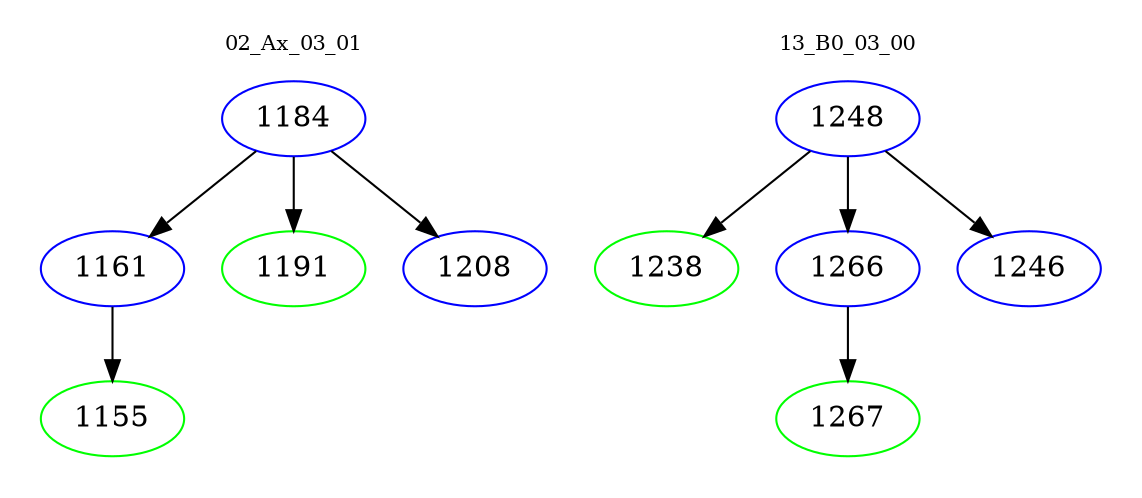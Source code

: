 digraph{
subgraph cluster_0 {
color = white
label = "02_Ax_03_01";
fontsize=10;
T0_1184 [label="1184", color="blue"]
T0_1184 -> T0_1161 [color="black"]
T0_1161 [label="1161", color="blue"]
T0_1161 -> T0_1155 [color="black"]
T0_1155 [label="1155", color="green"]
T0_1184 -> T0_1191 [color="black"]
T0_1191 [label="1191", color="green"]
T0_1184 -> T0_1208 [color="black"]
T0_1208 [label="1208", color="blue"]
}
subgraph cluster_1 {
color = white
label = "13_B0_03_00";
fontsize=10;
T1_1248 [label="1248", color="blue"]
T1_1248 -> T1_1238 [color="black"]
T1_1238 [label="1238", color="green"]
T1_1248 -> T1_1266 [color="black"]
T1_1266 [label="1266", color="blue"]
T1_1266 -> T1_1267 [color="black"]
T1_1267 [label="1267", color="green"]
T1_1248 -> T1_1246 [color="black"]
T1_1246 [label="1246", color="blue"]
}
}
